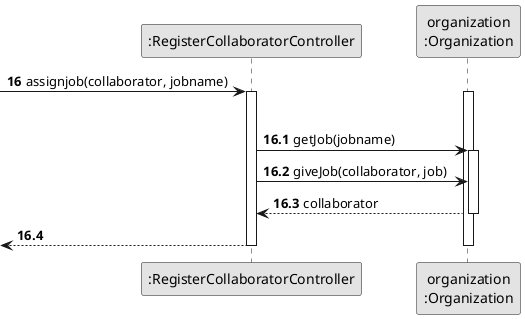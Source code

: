 @startuml
skinparam monochrome true
skinparam packageStyle rectangle
skinparam shadowing false

participant ":RegisterCollaboratorController" as CTRL
participant "organization\n:Organization" as ORG

autonumber 16
-> CTRL: assignjob(collaborator, jobname)

autonumber 16.1
activate ORG

    group Assign Job
    activate CTRL

           CTRL -> ORG: getJob(jobname)
             activate ORG


                CTRL -> ORG: giveJob(collaborator, job)


                        ORG --> CTRL : collaborator

                    deactivate ORG

                    <-- CTRL
                    deactivate CTRL

deactivate ORG


@enduml